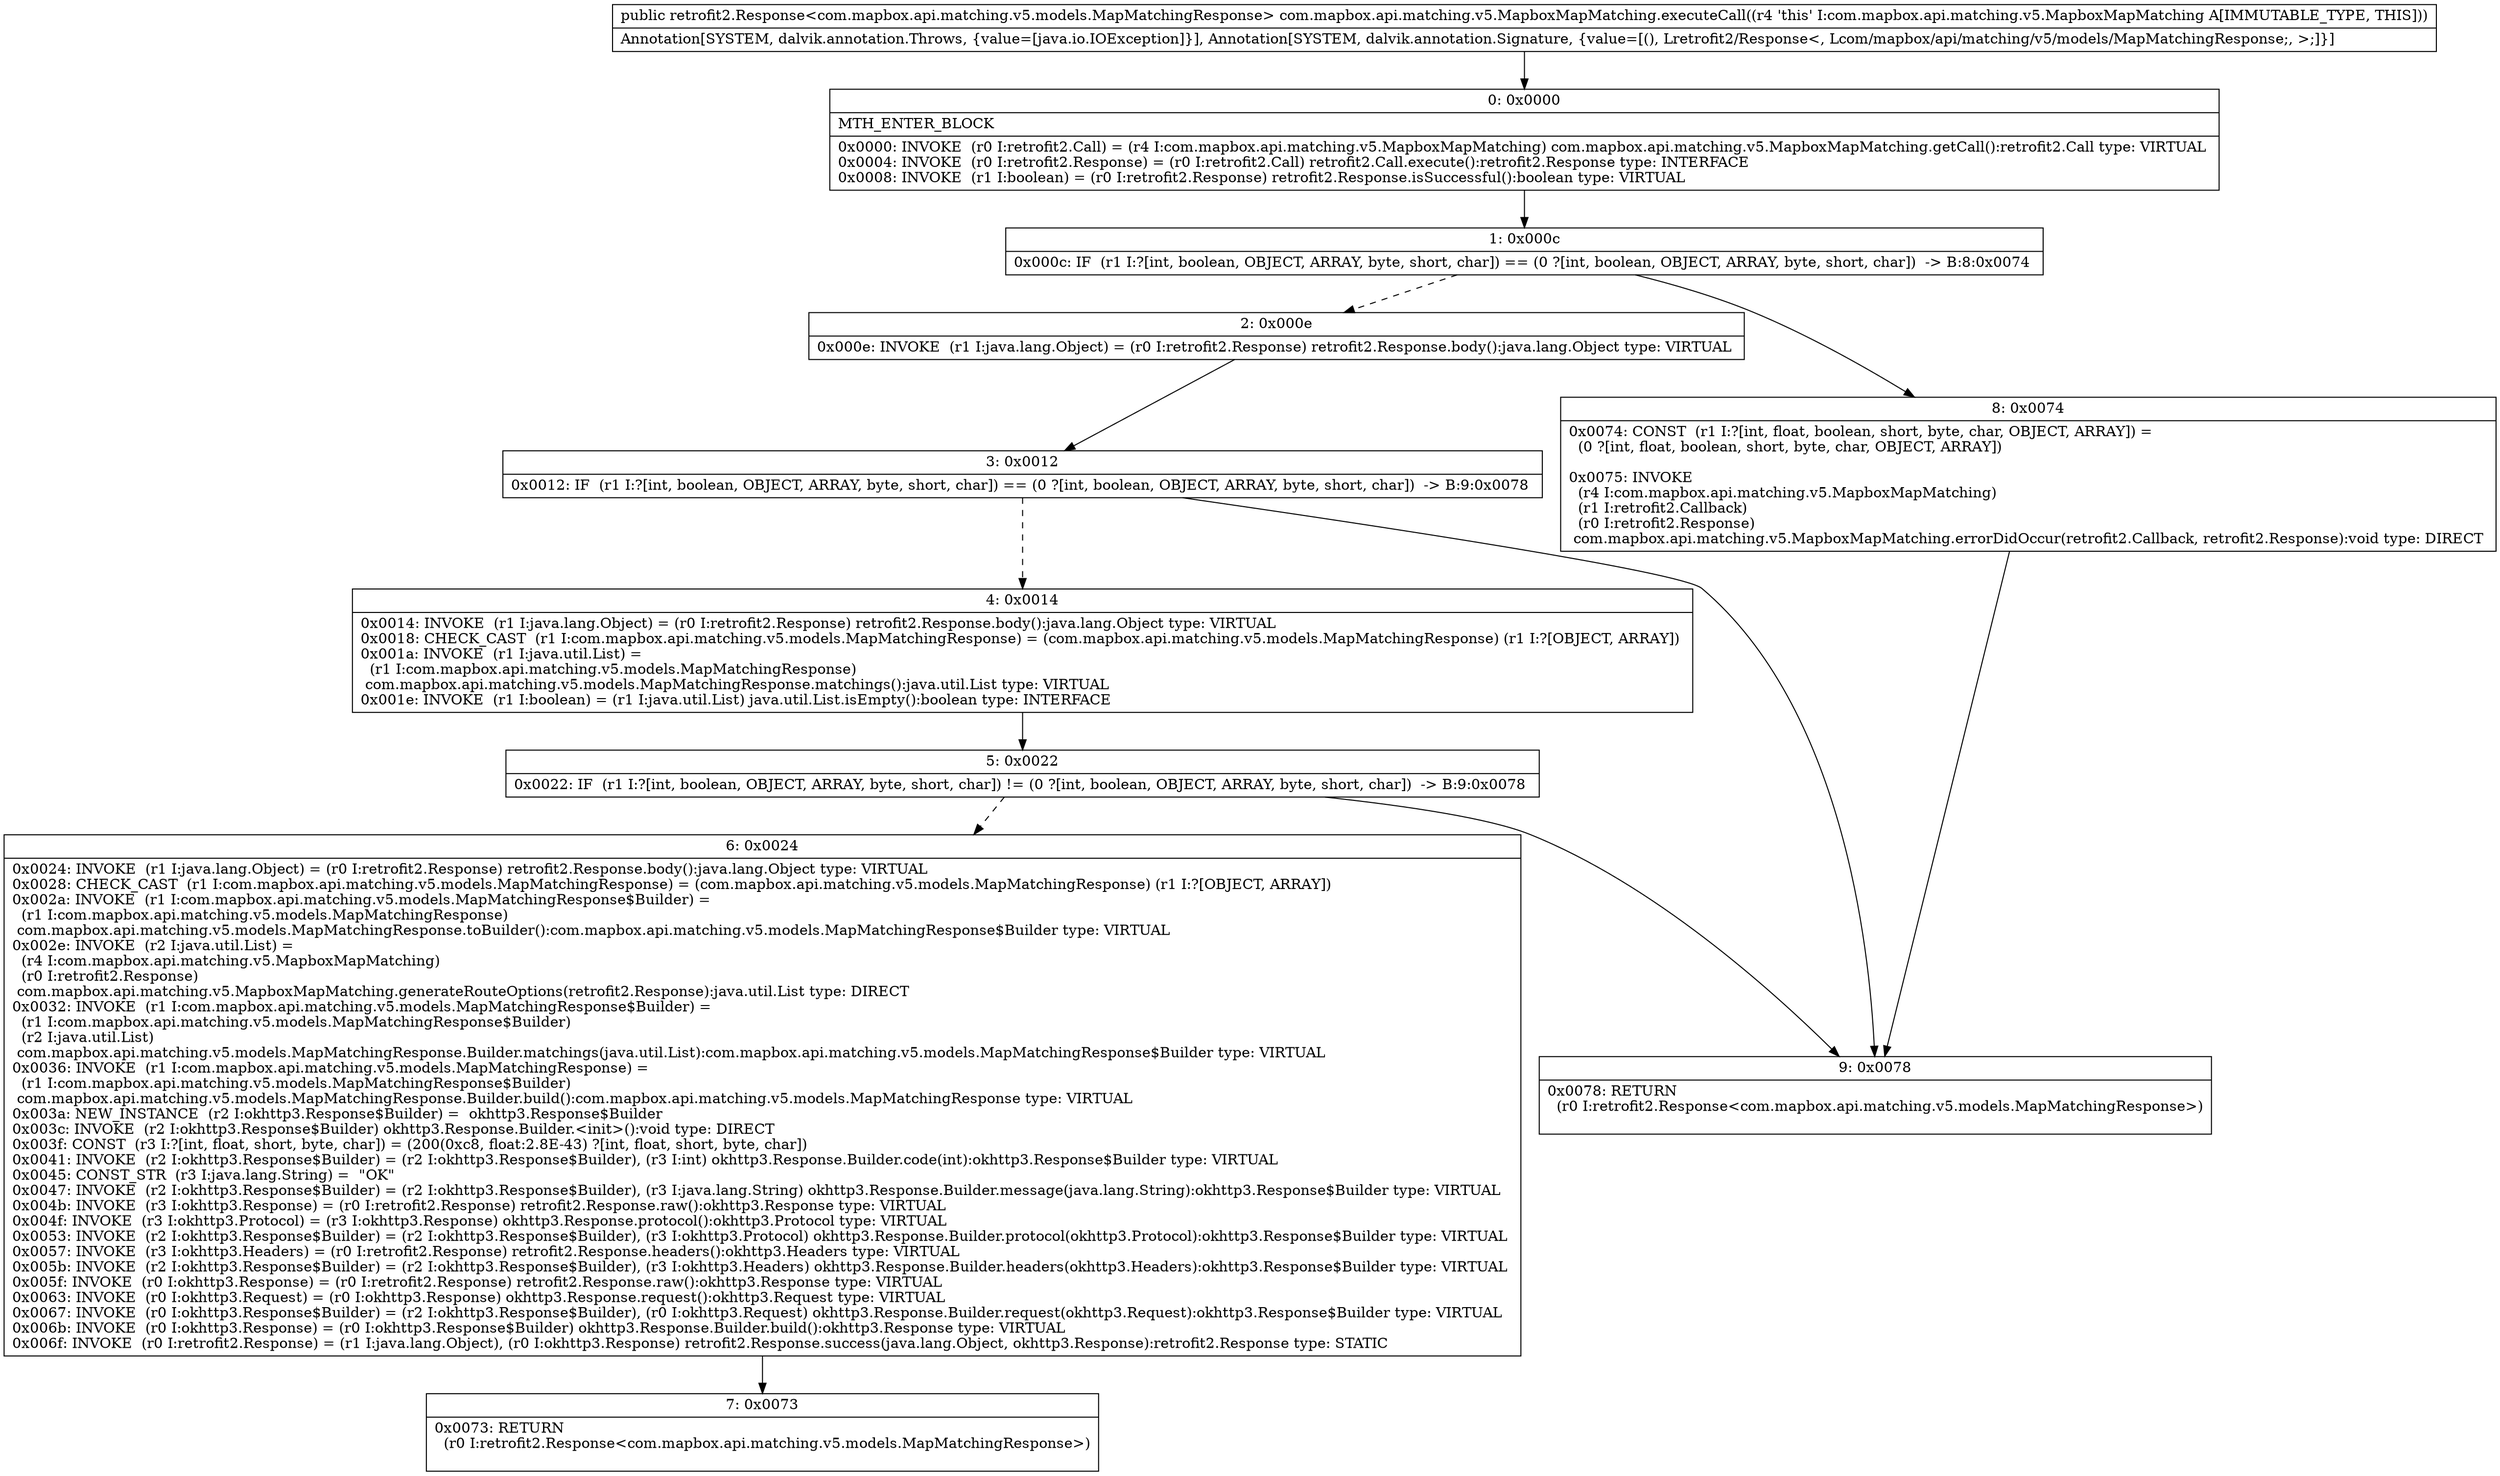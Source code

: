 digraph "CFG forcom.mapbox.api.matching.v5.MapboxMapMatching.executeCall()Lretrofit2\/Response;" {
Node_0 [shape=record,label="{0\:\ 0x0000|MTH_ENTER_BLOCK\l|0x0000: INVOKE  (r0 I:retrofit2.Call) = (r4 I:com.mapbox.api.matching.v5.MapboxMapMatching) com.mapbox.api.matching.v5.MapboxMapMatching.getCall():retrofit2.Call type: VIRTUAL \l0x0004: INVOKE  (r0 I:retrofit2.Response) = (r0 I:retrofit2.Call) retrofit2.Call.execute():retrofit2.Response type: INTERFACE \l0x0008: INVOKE  (r1 I:boolean) = (r0 I:retrofit2.Response) retrofit2.Response.isSuccessful():boolean type: VIRTUAL \l}"];
Node_1 [shape=record,label="{1\:\ 0x000c|0x000c: IF  (r1 I:?[int, boolean, OBJECT, ARRAY, byte, short, char]) == (0 ?[int, boolean, OBJECT, ARRAY, byte, short, char])  \-\> B:8:0x0074 \l}"];
Node_2 [shape=record,label="{2\:\ 0x000e|0x000e: INVOKE  (r1 I:java.lang.Object) = (r0 I:retrofit2.Response) retrofit2.Response.body():java.lang.Object type: VIRTUAL \l}"];
Node_3 [shape=record,label="{3\:\ 0x0012|0x0012: IF  (r1 I:?[int, boolean, OBJECT, ARRAY, byte, short, char]) == (0 ?[int, boolean, OBJECT, ARRAY, byte, short, char])  \-\> B:9:0x0078 \l}"];
Node_4 [shape=record,label="{4\:\ 0x0014|0x0014: INVOKE  (r1 I:java.lang.Object) = (r0 I:retrofit2.Response) retrofit2.Response.body():java.lang.Object type: VIRTUAL \l0x0018: CHECK_CAST  (r1 I:com.mapbox.api.matching.v5.models.MapMatchingResponse) = (com.mapbox.api.matching.v5.models.MapMatchingResponse) (r1 I:?[OBJECT, ARRAY]) \l0x001a: INVOKE  (r1 I:java.util.List) = \l  (r1 I:com.mapbox.api.matching.v5.models.MapMatchingResponse)\l com.mapbox.api.matching.v5.models.MapMatchingResponse.matchings():java.util.List type: VIRTUAL \l0x001e: INVOKE  (r1 I:boolean) = (r1 I:java.util.List) java.util.List.isEmpty():boolean type: INTERFACE \l}"];
Node_5 [shape=record,label="{5\:\ 0x0022|0x0022: IF  (r1 I:?[int, boolean, OBJECT, ARRAY, byte, short, char]) != (0 ?[int, boolean, OBJECT, ARRAY, byte, short, char])  \-\> B:9:0x0078 \l}"];
Node_6 [shape=record,label="{6\:\ 0x0024|0x0024: INVOKE  (r1 I:java.lang.Object) = (r0 I:retrofit2.Response) retrofit2.Response.body():java.lang.Object type: VIRTUAL \l0x0028: CHECK_CAST  (r1 I:com.mapbox.api.matching.v5.models.MapMatchingResponse) = (com.mapbox.api.matching.v5.models.MapMatchingResponse) (r1 I:?[OBJECT, ARRAY]) \l0x002a: INVOKE  (r1 I:com.mapbox.api.matching.v5.models.MapMatchingResponse$Builder) = \l  (r1 I:com.mapbox.api.matching.v5.models.MapMatchingResponse)\l com.mapbox.api.matching.v5.models.MapMatchingResponse.toBuilder():com.mapbox.api.matching.v5.models.MapMatchingResponse$Builder type: VIRTUAL \l0x002e: INVOKE  (r2 I:java.util.List) = \l  (r4 I:com.mapbox.api.matching.v5.MapboxMapMatching)\l  (r0 I:retrofit2.Response)\l com.mapbox.api.matching.v5.MapboxMapMatching.generateRouteOptions(retrofit2.Response):java.util.List type: DIRECT \l0x0032: INVOKE  (r1 I:com.mapbox.api.matching.v5.models.MapMatchingResponse$Builder) = \l  (r1 I:com.mapbox.api.matching.v5.models.MapMatchingResponse$Builder)\l  (r2 I:java.util.List)\l com.mapbox.api.matching.v5.models.MapMatchingResponse.Builder.matchings(java.util.List):com.mapbox.api.matching.v5.models.MapMatchingResponse$Builder type: VIRTUAL \l0x0036: INVOKE  (r1 I:com.mapbox.api.matching.v5.models.MapMatchingResponse) = \l  (r1 I:com.mapbox.api.matching.v5.models.MapMatchingResponse$Builder)\l com.mapbox.api.matching.v5.models.MapMatchingResponse.Builder.build():com.mapbox.api.matching.v5.models.MapMatchingResponse type: VIRTUAL \l0x003a: NEW_INSTANCE  (r2 I:okhttp3.Response$Builder) =  okhttp3.Response$Builder \l0x003c: INVOKE  (r2 I:okhttp3.Response$Builder) okhttp3.Response.Builder.\<init\>():void type: DIRECT \l0x003f: CONST  (r3 I:?[int, float, short, byte, char]) = (200(0xc8, float:2.8E\-43) ?[int, float, short, byte, char]) \l0x0041: INVOKE  (r2 I:okhttp3.Response$Builder) = (r2 I:okhttp3.Response$Builder), (r3 I:int) okhttp3.Response.Builder.code(int):okhttp3.Response$Builder type: VIRTUAL \l0x0045: CONST_STR  (r3 I:java.lang.String) =  \"OK\" \l0x0047: INVOKE  (r2 I:okhttp3.Response$Builder) = (r2 I:okhttp3.Response$Builder), (r3 I:java.lang.String) okhttp3.Response.Builder.message(java.lang.String):okhttp3.Response$Builder type: VIRTUAL \l0x004b: INVOKE  (r3 I:okhttp3.Response) = (r0 I:retrofit2.Response) retrofit2.Response.raw():okhttp3.Response type: VIRTUAL \l0x004f: INVOKE  (r3 I:okhttp3.Protocol) = (r3 I:okhttp3.Response) okhttp3.Response.protocol():okhttp3.Protocol type: VIRTUAL \l0x0053: INVOKE  (r2 I:okhttp3.Response$Builder) = (r2 I:okhttp3.Response$Builder), (r3 I:okhttp3.Protocol) okhttp3.Response.Builder.protocol(okhttp3.Protocol):okhttp3.Response$Builder type: VIRTUAL \l0x0057: INVOKE  (r3 I:okhttp3.Headers) = (r0 I:retrofit2.Response) retrofit2.Response.headers():okhttp3.Headers type: VIRTUAL \l0x005b: INVOKE  (r2 I:okhttp3.Response$Builder) = (r2 I:okhttp3.Response$Builder), (r3 I:okhttp3.Headers) okhttp3.Response.Builder.headers(okhttp3.Headers):okhttp3.Response$Builder type: VIRTUAL \l0x005f: INVOKE  (r0 I:okhttp3.Response) = (r0 I:retrofit2.Response) retrofit2.Response.raw():okhttp3.Response type: VIRTUAL \l0x0063: INVOKE  (r0 I:okhttp3.Request) = (r0 I:okhttp3.Response) okhttp3.Response.request():okhttp3.Request type: VIRTUAL \l0x0067: INVOKE  (r0 I:okhttp3.Response$Builder) = (r2 I:okhttp3.Response$Builder), (r0 I:okhttp3.Request) okhttp3.Response.Builder.request(okhttp3.Request):okhttp3.Response$Builder type: VIRTUAL \l0x006b: INVOKE  (r0 I:okhttp3.Response) = (r0 I:okhttp3.Response$Builder) okhttp3.Response.Builder.build():okhttp3.Response type: VIRTUAL \l0x006f: INVOKE  (r0 I:retrofit2.Response) = (r1 I:java.lang.Object), (r0 I:okhttp3.Response) retrofit2.Response.success(java.lang.Object, okhttp3.Response):retrofit2.Response type: STATIC \l}"];
Node_7 [shape=record,label="{7\:\ 0x0073|0x0073: RETURN  \l  (r0 I:retrofit2.Response\<com.mapbox.api.matching.v5.models.MapMatchingResponse\>)\l \l}"];
Node_8 [shape=record,label="{8\:\ 0x0074|0x0074: CONST  (r1 I:?[int, float, boolean, short, byte, char, OBJECT, ARRAY]) = \l  (0 ?[int, float, boolean, short, byte, char, OBJECT, ARRAY])\l \l0x0075: INVOKE  \l  (r4 I:com.mapbox.api.matching.v5.MapboxMapMatching)\l  (r1 I:retrofit2.Callback)\l  (r0 I:retrofit2.Response)\l com.mapbox.api.matching.v5.MapboxMapMatching.errorDidOccur(retrofit2.Callback, retrofit2.Response):void type: DIRECT \l}"];
Node_9 [shape=record,label="{9\:\ 0x0078|0x0078: RETURN  \l  (r0 I:retrofit2.Response\<com.mapbox.api.matching.v5.models.MapMatchingResponse\>)\l \l}"];
MethodNode[shape=record,label="{public retrofit2.Response\<com.mapbox.api.matching.v5.models.MapMatchingResponse\> com.mapbox.api.matching.v5.MapboxMapMatching.executeCall((r4 'this' I:com.mapbox.api.matching.v5.MapboxMapMatching A[IMMUTABLE_TYPE, THIS]))  | Annotation[SYSTEM, dalvik.annotation.Throws, \{value=[java.io.IOException]\}], Annotation[SYSTEM, dalvik.annotation.Signature, \{value=[(), Lretrofit2\/Response\<, Lcom\/mapbox\/api\/matching\/v5\/models\/MapMatchingResponse;, \>;]\}]\l}"];
MethodNode -> Node_0;
Node_0 -> Node_1;
Node_1 -> Node_2[style=dashed];
Node_1 -> Node_8;
Node_2 -> Node_3;
Node_3 -> Node_4[style=dashed];
Node_3 -> Node_9;
Node_4 -> Node_5;
Node_5 -> Node_6[style=dashed];
Node_5 -> Node_9;
Node_6 -> Node_7;
Node_8 -> Node_9;
}

